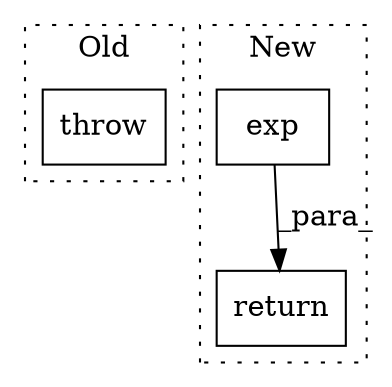 digraph G {
subgraph cluster0 {
1 [label="throw" a="53" s="272" l="6" shape="box"];
label = "Old";
style="dotted";
}
subgraph cluster1 {
2 [label="exp" a="32" s="324,329" l="4,1" shape="box"];
3 [label="return" a="41" s="311" l="7" shape="box"];
label = "New";
style="dotted";
}
2 -> 3 [label="_para_"];
}